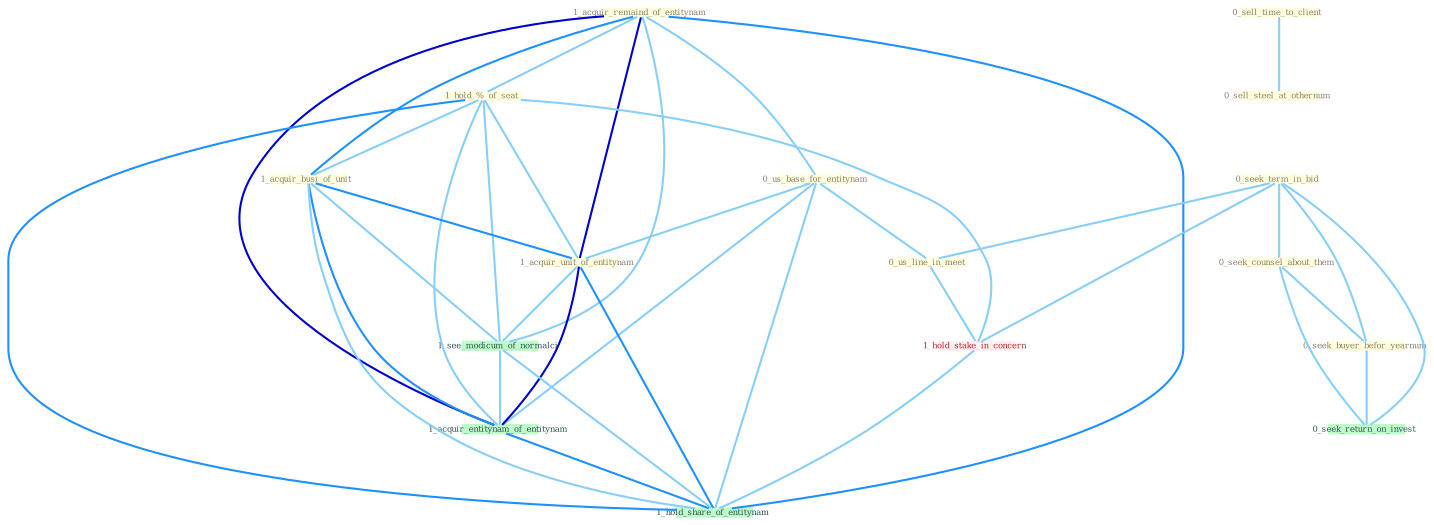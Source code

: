 Graph G{ 
    node
    [shape=polygon,style=filled,width=.5,height=.06,color="#BDFCC9",fixedsize=true,fontsize=4,
    fontcolor="#2f4f4f"];
    {node
    [color="#ffffe0", fontcolor="#8b7d6b"] "1_acquir_remaind_of_entitynam " "1_hold_%_of_seat " "0_seek_term_in_bid " "0_seek_counsel_about_them " "0_sell_time_to_client " "0_seek_buyer_befor_yearnum " "0_us_base_for_entitynam " "0_sell_steel_at_othernum " "1_acquir_busi_of_unit " "1_acquir_unit_of_entitynam " "0_us_line_in_meet "}
{node [color="#fff0f5", fontcolor="#b22222"] "1_hold_stake_in_concern "}
edge [color="#B0E2FF"];

	"1_acquir_remaind_of_entitynam " -- "1_hold_%_of_seat " [w="1", color="#87cefa" ];
	"1_acquir_remaind_of_entitynam " -- "0_us_base_for_entitynam " [w="1", color="#87cefa" ];
	"1_acquir_remaind_of_entitynam " -- "1_acquir_busi_of_unit " [w="2", color="#1e90ff" , len=0.8];
	"1_acquir_remaind_of_entitynam " -- "1_acquir_unit_of_entitynam " [w="3", color="#0000cd" , len=0.6];
	"1_acquir_remaind_of_entitynam " -- "1_see_modicum_of_normalci " [w="1", color="#87cefa" ];
	"1_acquir_remaind_of_entitynam " -- "1_acquir_entitynam_of_entitynam " [w="3", color="#0000cd" , len=0.6];
	"1_acquir_remaind_of_entitynam " -- "1_hold_share_of_entitynam " [w="2", color="#1e90ff" , len=0.8];
	"1_hold_%_of_seat " -- "1_acquir_busi_of_unit " [w="1", color="#87cefa" ];
	"1_hold_%_of_seat " -- "1_acquir_unit_of_entitynam " [w="1", color="#87cefa" ];
	"1_hold_%_of_seat " -- "1_hold_stake_in_concern " [w="1", color="#87cefa" ];
	"1_hold_%_of_seat " -- "1_see_modicum_of_normalci " [w="1", color="#87cefa" ];
	"1_hold_%_of_seat " -- "1_acquir_entitynam_of_entitynam " [w="1", color="#87cefa" ];
	"1_hold_%_of_seat " -- "1_hold_share_of_entitynam " [w="2", color="#1e90ff" , len=0.8];
	"0_seek_term_in_bid " -- "0_seek_counsel_about_them " [w="1", color="#87cefa" ];
	"0_seek_term_in_bid " -- "0_seek_buyer_befor_yearnum " [w="1", color="#87cefa" ];
	"0_seek_term_in_bid " -- "0_us_line_in_meet " [w="1", color="#87cefa" ];
	"0_seek_term_in_bid " -- "1_hold_stake_in_concern " [w="1", color="#87cefa" ];
	"0_seek_term_in_bid " -- "0_seek_return_on_invest " [w="1", color="#87cefa" ];
	"0_seek_counsel_about_them " -- "0_seek_buyer_befor_yearnum " [w="1", color="#87cefa" ];
	"0_seek_counsel_about_them " -- "0_seek_return_on_invest " [w="1", color="#87cefa" ];
	"0_sell_time_to_client " -- "0_sell_steel_at_othernum " [w="1", color="#87cefa" ];
	"0_seek_buyer_befor_yearnum " -- "0_seek_return_on_invest " [w="1", color="#87cefa" ];
	"0_us_base_for_entitynam " -- "1_acquir_unit_of_entitynam " [w="1", color="#87cefa" ];
	"0_us_base_for_entitynam " -- "0_us_line_in_meet " [w="1", color="#87cefa" ];
	"0_us_base_for_entitynam " -- "1_acquir_entitynam_of_entitynam " [w="1", color="#87cefa" ];
	"0_us_base_for_entitynam " -- "1_hold_share_of_entitynam " [w="1", color="#87cefa" ];
	"1_acquir_busi_of_unit " -- "1_acquir_unit_of_entitynam " [w="2", color="#1e90ff" , len=0.8];
	"1_acquir_busi_of_unit " -- "1_see_modicum_of_normalci " [w="1", color="#87cefa" ];
	"1_acquir_busi_of_unit " -- "1_acquir_entitynam_of_entitynam " [w="2", color="#1e90ff" , len=0.8];
	"1_acquir_busi_of_unit " -- "1_hold_share_of_entitynam " [w="1", color="#87cefa" ];
	"1_acquir_unit_of_entitynam " -- "1_see_modicum_of_normalci " [w="1", color="#87cefa" ];
	"1_acquir_unit_of_entitynam " -- "1_acquir_entitynam_of_entitynam " [w="3", color="#0000cd" , len=0.6];
	"1_acquir_unit_of_entitynam " -- "1_hold_share_of_entitynam " [w="2", color="#1e90ff" , len=0.8];
	"0_us_line_in_meet " -- "1_hold_stake_in_concern " [w="1", color="#87cefa" ];
	"1_hold_stake_in_concern " -- "1_hold_share_of_entitynam " [w="1", color="#87cefa" ];
	"1_see_modicum_of_normalci " -- "1_acquir_entitynam_of_entitynam " [w="1", color="#87cefa" ];
	"1_see_modicum_of_normalci " -- "1_hold_share_of_entitynam " [w="1", color="#87cefa" ];
	"1_acquir_entitynam_of_entitynam " -- "1_hold_share_of_entitynam " [w="2", color="#1e90ff" , len=0.8];
}